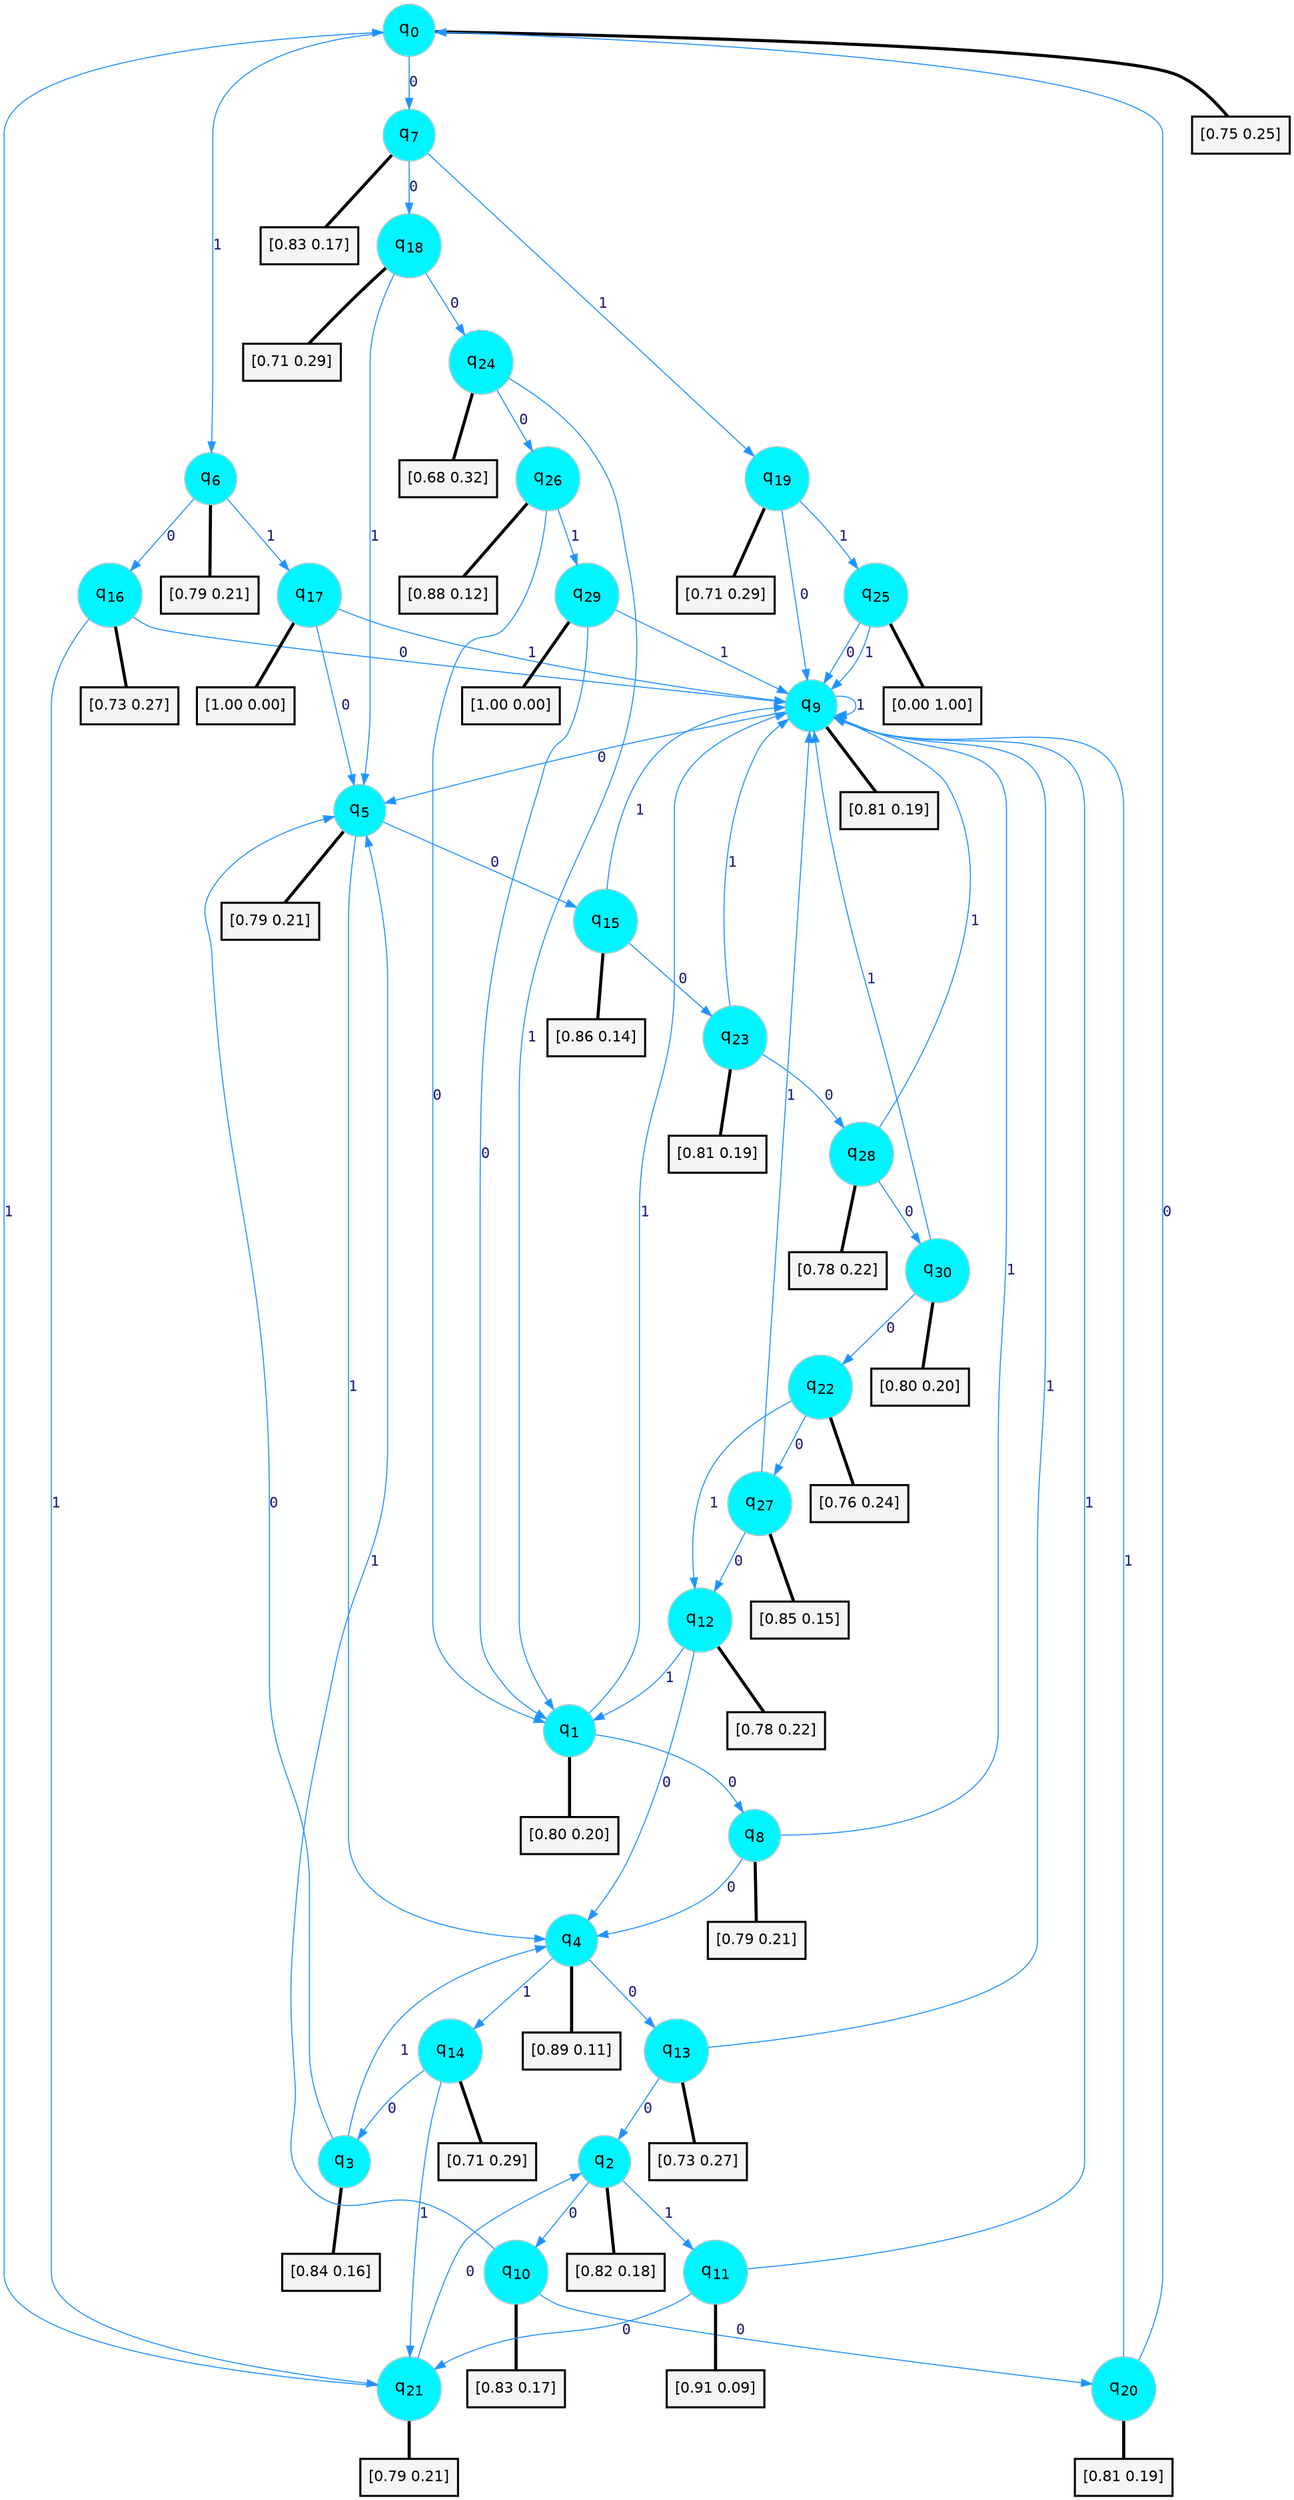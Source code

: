 digraph G {
graph [
bgcolor=transparent, dpi=300, rankdir=TD, size="40,25"];
node [
color=gray, fillcolor=turquoise1, fontcolor=black, fontname=Helvetica, fontsize=16, fontweight=bold, shape=circle, style=filled];
edge [
arrowsize=1, color=dodgerblue1, fontcolor=midnightblue, fontname=courier, fontweight=bold, penwidth=1, style=solid, weight=20];
0[label=<q<SUB>0</SUB>>];
1[label=<q<SUB>1</SUB>>];
2[label=<q<SUB>2</SUB>>];
3[label=<q<SUB>3</SUB>>];
4[label=<q<SUB>4</SUB>>];
5[label=<q<SUB>5</SUB>>];
6[label=<q<SUB>6</SUB>>];
7[label=<q<SUB>7</SUB>>];
8[label=<q<SUB>8</SUB>>];
9[label=<q<SUB>9</SUB>>];
10[label=<q<SUB>10</SUB>>];
11[label=<q<SUB>11</SUB>>];
12[label=<q<SUB>12</SUB>>];
13[label=<q<SUB>13</SUB>>];
14[label=<q<SUB>14</SUB>>];
15[label=<q<SUB>15</SUB>>];
16[label=<q<SUB>16</SUB>>];
17[label=<q<SUB>17</SUB>>];
18[label=<q<SUB>18</SUB>>];
19[label=<q<SUB>19</SUB>>];
20[label=<q<SUB>20</SUB>>];
21[label=<q<SUB>21</SUB>>];
22[label=<q<SUB>22</SUB>>];
23[label=<q<SUB>23</SUB>>];
24[label=<q<SUB>24</SUB>>];
25[label=<q<SUB>25</SUB>>];
26[label=<q<SUB>26</SUB>>];
27[label=<q<SUB>27</SUB>>];
28[label=<q<SUB>28</SUB>>];
29[label=<q<SUB>29</SUB>>];
30[label=<q<SUB>30</SUB>>];
31[label="[0.75 0.25]", shape=box,fontcolor=black, fontname=Helvetica, fontsize=14, penwidth=2, fillcolor=whitesmoke,color=black];
32[label="[0.80 0.20]", shape=box,fontcolor=black, fontname=Helvetica, fontsize=14, penwidth=2, fillcolor=whitesmoke,color=black];
33[label="[0.82 0.18]", shape=box,fontcolor=black, fontname=Helvetica, fontsize=14, penwidth=2, fillcolor=whitesmoke,color=black];
34[label="[0.84 0.16]", shape=box,fontcolor=black, fontname=Helvetica, fontsize=14, penwidth=2, fillcolor=whitesmoke,color=black];
35[label="[0.89 0.11]", shape=box,fontcolor=black, fontname=Helvetica, fontsize=14, penwidth=2, fillcolor=whitesmoke,color=black];
36[label="[0.79 0.21]", shape=box,fontcolor=black, fontname=Helvetica, fontsize=14, penwidth=2, fillcolor=whitesmoke,color=black];
37[label="[0.79 0.21]", shape=box,fontcolor=black, fontname=Helvetica, fontsize=14, penwidth=2, fillcolor=whitesmoke,color=black];
38[label="[0.83 0.17]", shape=box,fontcolor=black, fontname=Helvetica, fontsize=14, penwidth=2, fillcolor=whitesmoke,color=black];
39[label="[0.79 0.21]", shape=box,fontcolor=black, fontname=Helvetica, fontsize=14, penwidth=2, fillcolor=whitesmoke,color=black];
40[label="[0.81 0.19]", shape=box,fontcolor=black, fontname=Helvetica, fontsize=14, penwidth=2, fillcolor=whitesmoke,color=black];
41[label="[0.83 0.17]", shape=box,fontcolor=black, fontname=Helvetica, fontsize=14, penwidth=2, fillcolor=whitesmoke,color=black];
42[label="[0.91 0.09]", shape=box,fontcolor=black, fontname=Helvetica, fontsize=14, penwidth=2, fillcolor=whitesmoke,color=black];
43[label="[0.78 0.22]", shape=box,fontcolor=black, fontname=Helvetica, fontsize=14, penwidth=2, fillcolor=whitesmoke,color=black];
44[label="[0.73 0.27]", shape=box,fontcolor=black, fontname=Helvetica, fontsize=14, penwidth=2, fillcolor=whitesmoke,color=black];
45[label="[0.71 0.29]", shape=box,fontcolor=black, fontname=Helvetica, fontsize=14, penwidth=2, fillcolor=whitesmoke,color=black];
46[label="[0.86 0.14]", shape=box,fontcolor=black, fontname=Helvetica, fontsize=14, penwidth=2, fillcolor=whitesmoke,color=black];
47[label="[0.73 0.27]", shape=box,fontcolor=black, fontname=Helvetica, fontsize=14, penwidth=2, fillcolor=whitesmoke,color=black];
48[label="[1.00 0.00]", shape=box,fontcolor=black, fontname=Helvetica, fontsize=14, penwidth=2, fillcolor=whitesmoke,color=black];
49[label="[0.71 0.29]", shape=box,fontcolor=black, fontname=Helvetica, fontsize=14, penwidth=2, fillcolor=whitesmoke,color=black];
50[label="[0.71 0.29]", shape=box,fontcolor=black, fontname=Helvetica, fontsize=14, penwidth=2, fillcolor=whitesmoke,color=black];
51[label="[0.81 0.19]", shape=box,fontcolor=black, fontname=Helvetica, fontsize=14, penwidth=2, fillcolor=whitesmoke,color=black];
52[label="[0.79 0.21]", shape=box,fontcolor=black, fontname=Helvetica, fontsize=14, penwidth=2, fillcolor=whitesmoke,color=black];
53[label="[0.76 0.24]", shape=box,fontcolor=black, fontname=Helvetica, fontsize=14, penwidth=2, fillcolor=whitesmoke,color=black];
54[label="[0.81 0.19]", shape=box,fontcolor=black, fontname=Helvetica, fontsize=14, penwidth=2, fillcolor=whitesmoke,color=black];
55[label="[0.68 0.32]", shape=box,fontcolor=black, fontname=Helvetica, fontsize=14, penwidth=2, fillcolor=whitesmoke,color=black];
56[label="[0.00 1.00]", shape=box,fontcolor=black, fontname=Helvetica, fontsize=14, penwidth=2, fillcolor=whitesmoke,color=black];
57[label="[0.88 0.12]", shape=box,fontcolor=black, fontname=Helvetica, fontsize=14, penwidth=2, fillcolor=whitesmoke,color=black];
58[label="[0.85 0.15]", shape=box,fontcolor=black, fontname=Helvetica, fontsize=14, penwidth=2, fillcolor=whitesmoke,color=black];
59[label="[0.78 0.22]", shape=box,fontcolor=black, fontname=Helvetica, fontsize=14, penwidth=2, fillcolor=whitesmoke,color=black];
60[label="[1.00 0.00]", shape=box,fontcolor=black, fontname=Helvetica, fontsize=14, penwidth=2, fillcolor=whitesmoke,color=black];
61[label="[0.80 0.20]", shape=box,fontcolor=black, fontname=Helvetica, fontsize=14, penwidth=2, fillcolor=whitesmoke,color=black];
0->7 [label=0];
0->6 [label=1];
0->31 [arrowhead=none, penwidth=3,color=black];
1->8 [label=0];
1->9 [label=1];
1->32 [arrowhead=none, penwidth=3,color=black];
2->10 [label=0];
2->11 [label=1];
2->33 [arrowhead=none, penwidth=3,color=black];
3->5 [label=0];
3->4 [label=1];
3->34 [arrowhead=none, penwidth=3,color=black];
4->13 [label=0];
4->14 [label=1];
4->35 [arrowhead=none, penwidth=3,color=black];
5->15 [label=0];
5->4 [label=1];
5->36 [arrowhead=none, penwidth=3,color=black];
6->16 [label=0];
6->17 [label=1];
6->37 [arrowhead=none, penwidth=3,color=black];
7->18 [label=0];
7->19 [label=1];
7->38 [arrowhead=none, penwidth=3,color=black];
8->4 [label=0];
8->9 [label=1];
8->39 [arrowhead=none, penwidth=3,color=black];
9->5 [label=0];
9->9 [label=1];
9->40 [arrowhead=none, penwidth=3,color=black];
10->20 [label=0];
10->5 [label=1];
10->41 [arrowhead=none, penwidth=3,color=black];
11->21 [label=0];
11->9 [label=1];
11->42 [arrowhead=none, penwidth=3,color=black];
12->4 [label=0];
12->1 [label=1];
12->43 [arrowhead=none, penwidth=3,color=black];
13->2 [label=0];
13->9 [label=1];
13->44 [arrowhead=none, penwidth=3,color=black];
14->3 [label=0];
14->21 [label=1];
14->45 [arrowhead=none, penwidth=3,color=black];
15->23 [label=0];
15->9 [label=1];
15->46 [arrowhead=none, penwidth=3,color=black];
16->9 [label=0];
16->21 [label=1];
16->47 [arrowhead=none, penwidth=3,color=black];
17->5 [label=0];
17->9 [label=1];
17->48 [arrowhead=none, penwidth=3,color=black];
18->24 [label=0];
18->5 [label=1];
18->49 [arrowhead=none, penwidth=3,color=black];
19->9 [label=0];
19->25 [label=1];
19->50 [arrowhead=none, penwidth=3,color=black];
20->0 [label=0];
20->9 [label=1];
20->51 [arrowhead=none, penwidth=3,color=black];
21->2 [label=0];
21->0 [label=1];
21->52 [arrowhead=none, penwidth=3,color=black];
22->27 [label=0];
22->12 [label=1];
22->53 [arrowhead=none, penwidth=3,color=black];
23->28 [label=0];
23->9 [label=1];
23->54 [arrowhead=none, penwidth=3,color=black];
24->26 [label=0];
24->1 [label=1];
24->55 [arrowhead=none, penwidth=3,color=black];
25->9 [label=0];
25->9 [label=1];
25->56 [arrowhead=none, penwidth=3,color=black];
26->1 [label=0];
26->29 [label=1];
26->57 [arrowhead=none, penwidth=3,color=black];
27->12 [label=0];
27->9 [label=1];
27->58 [arrowhead=none, penwidth=3,color=black];
28->30 [label=0];
28->9 [label=1];
28->59 [arrowhead=none, penwidth=3,color=black];
29->1 [label=0];
29->9 [label=1];
29->60 [arrowhead=none, penwidth=3,color=black];
30->22 [label=0];
30->9 [label=1];
30->61 [arrowhead=none, penwidth=3,color=black];
}
